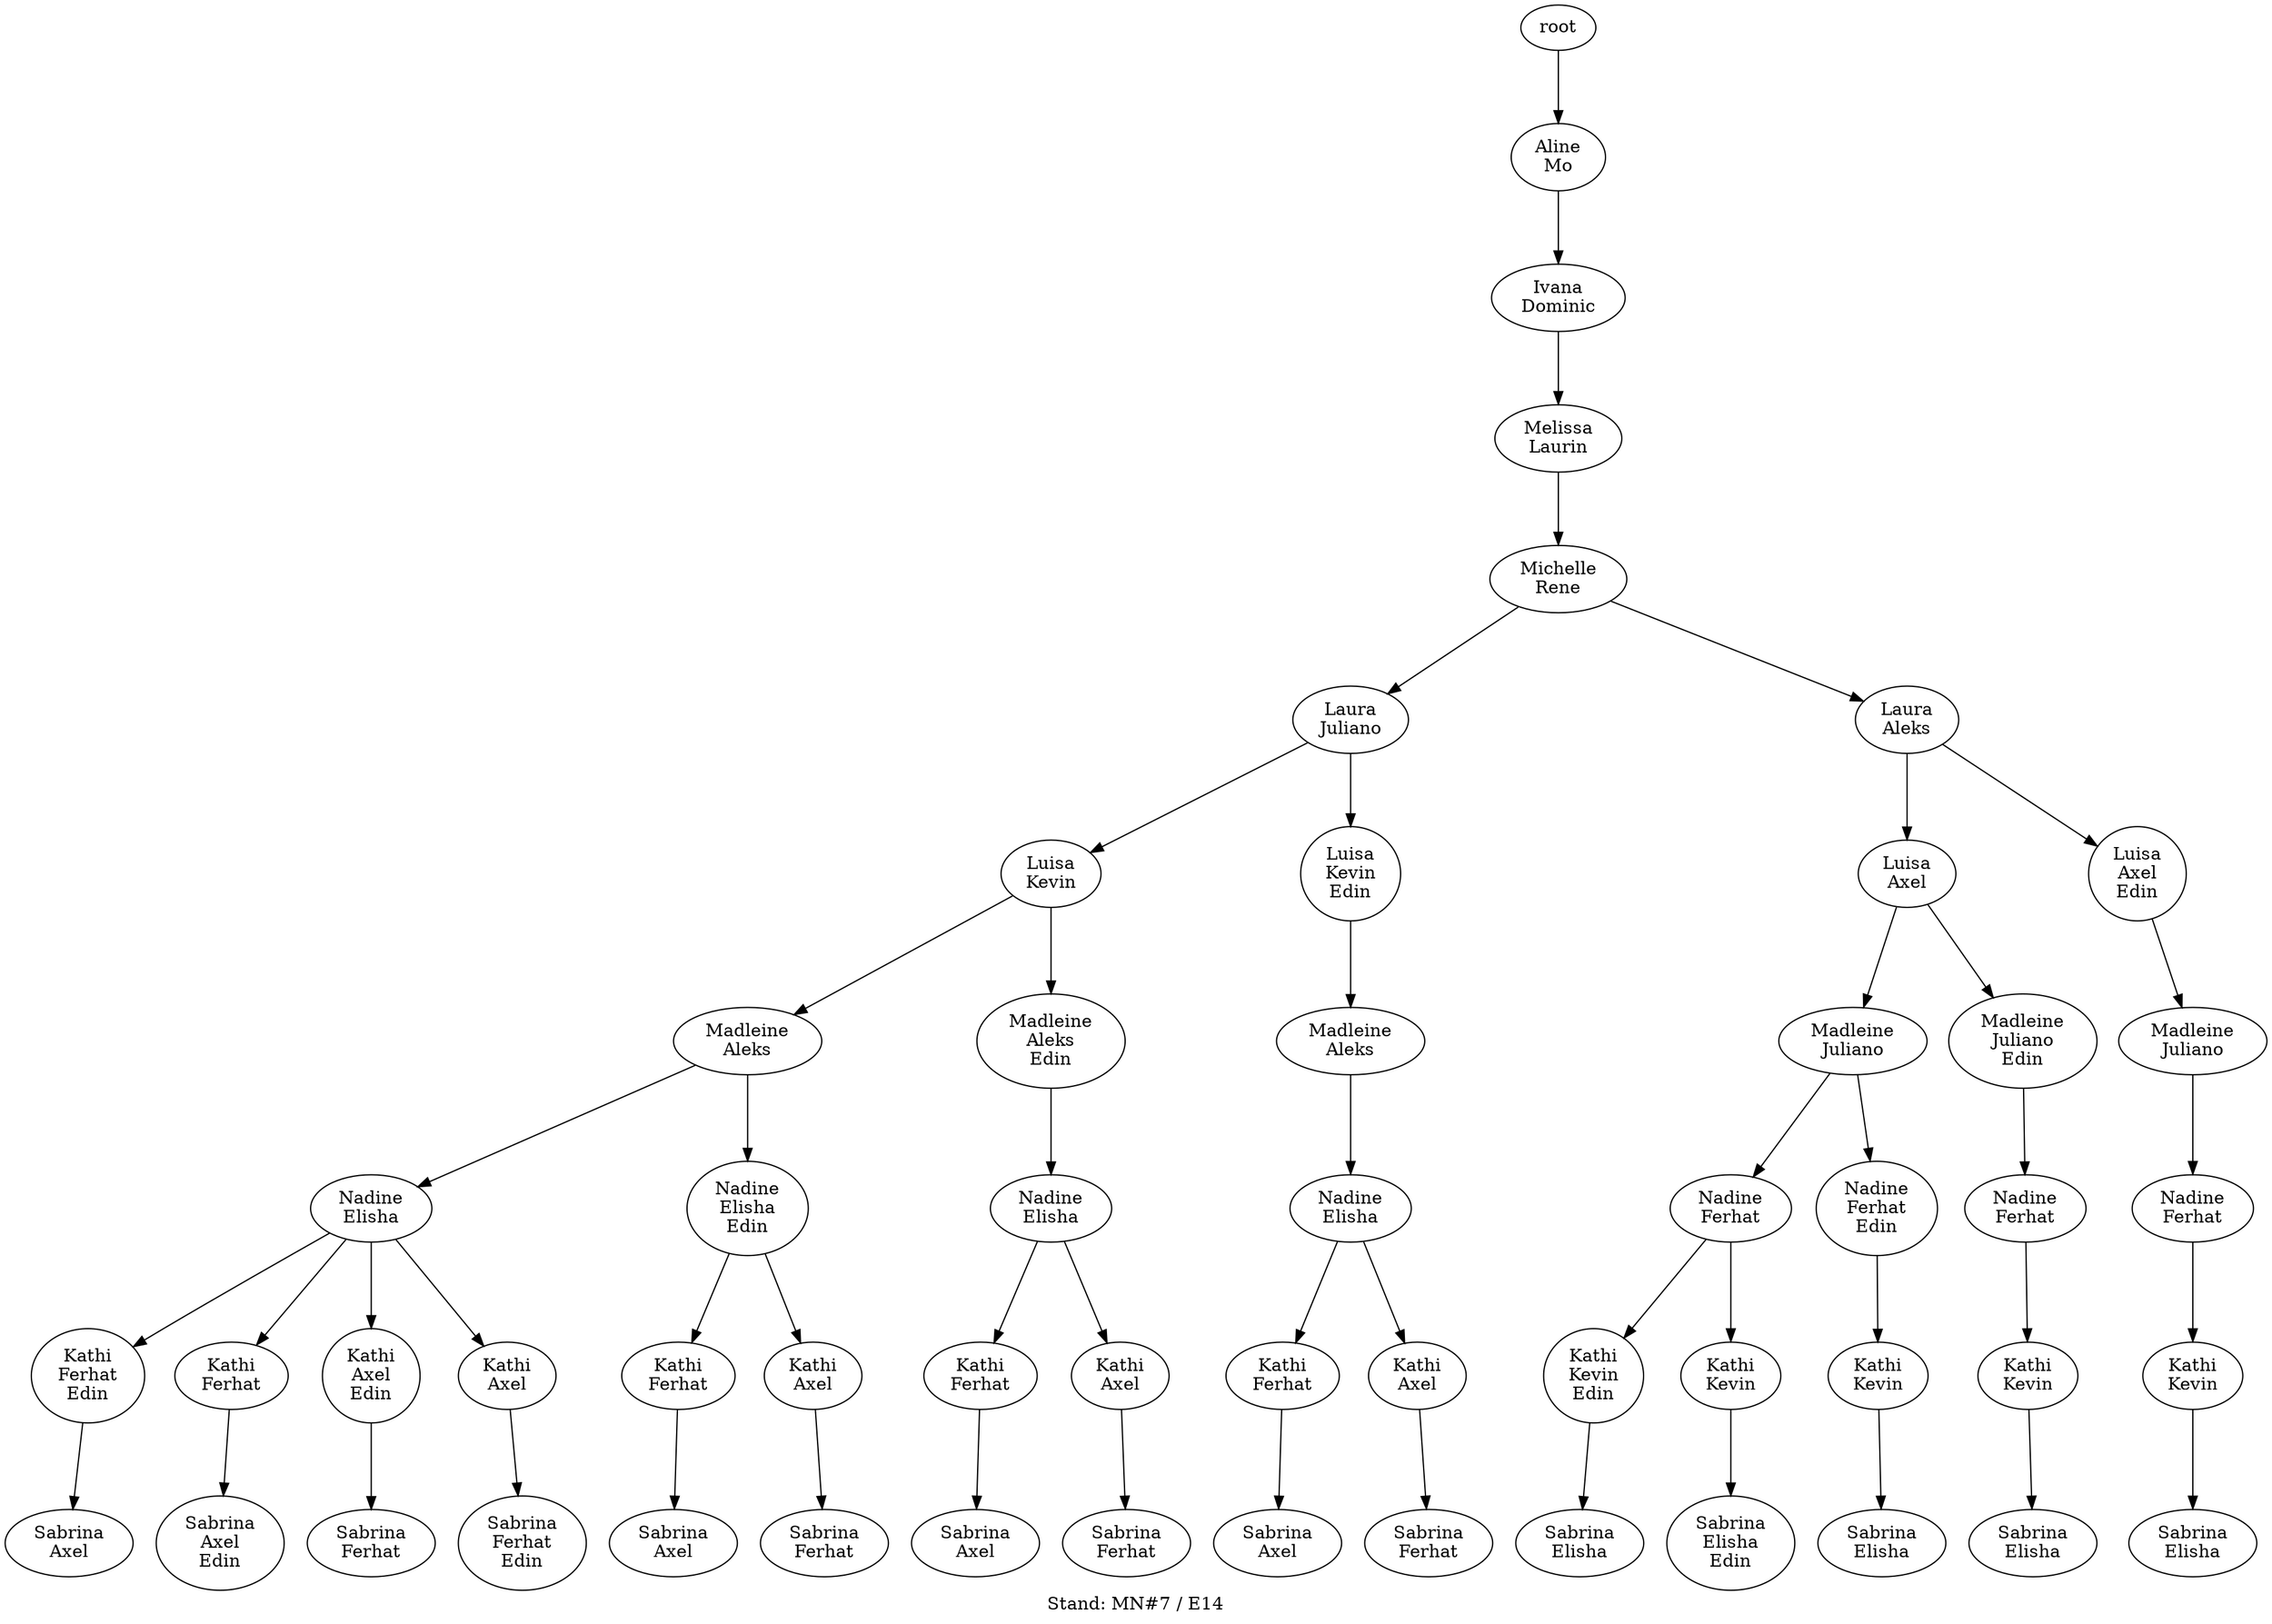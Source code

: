 digraph D { labelloc="b"; label="Stand: MN#7 / E14"; ranksep=0.8;
"root/8"[label="Aline\nMo"]
"root" -> "root/8";
"root/8/2"[label="Ivana\nDominic"]
"root/8" -> "root/8/2";
"root/8/2/7"[label="Melissa\nLaurin"]
"root/8/2" -> "root/8/2/7";
"root/8/2/7/9"[label="Michelle\nRene"]
"root/8/2/7" -> "root/8/2/7/9";
"root/8/2/7/9/5"[label="Laura\nJuliano"]
"root/8/2/7/9" -> "root/8/2/7/9/5";
"root/8/2/7/9/5/6"[label="Luisa\nKevin"]
"root/8/2/7/9/5" -> "root/8/2/7/9/5/6";
"root/8/2/7/9/5/6/0"[label="Madleine\nAleks"]
"root/8/2/7/9/5/6" -> "root/8/2/7/9/5/6/0";
"root/8/2/7/9/5/6/0/3"[label="Nadine\nElisha"]
"root/8/2/7/9/5/6/0" -> "root/8/2/7/9/5/6/0/3";
"root/8/2/7/9/5/6/0/3/4,10"[label="Kathi\nFerhat\nEdin"]
"root/8/2/7/9/5/6/0/3" -> "root/8/2/7/9/5/6/0/3/4,10";
"root/8/2/7/9/5/6/0/3/4,10/1"[label="Sabrina\nAxel"]
"root/8/2/7/9/5/6/0/3/4,10" -> "root/8/2/7/9/5/6/0/3/4,10/1";
"root/8/2/7/9/5/6,10"[label="Luisa\nKevin\nEdin"]
"root/8/2/7/9/5" -> "root/8/2/7/9/5/6,10";
"root/8/2/7/9/5/6,10/0"[label="Madleine\nAleks"]
"root/8/2/7/9/5/6,10" -> "root/8/2/7/9/5/6,10/0";
"root/8/2/7/9/5/6,10/0/3"[label="Nadine\nElisha"]
"root/8/2/7/9/5/6,10/0" -> "root/8/2/7/9/5/6,10/0/3";
"root/8/2/7/9/5/6,10/0/3/4"[label="Kathi\nFerhat"]
"root/8/2/7/9/5/6,10/0/3" -> "root/8/2/7/9/5/6,10/0/3/4";
"root/8/2/7/9/5/6,10/0/3/4/1"[label="Sabrina\nAxel"]
"root/8/2/7/9/5/6,10/0/3/4" -> "root/8/2/7/9/5/6,10/0/3/4/1";
"root/8/2/7/9/5/6/0,10"[label="Madleine\nAleks\nEdin"]
"root/8/2/7/9/5/6" -> "root/8/2/7/9/5/6/0,10";
"root/8/2/7/9/5/6/0,10/3"[label="Nadine\nElisha"]
"root/8/2/7/9/5/6/0,10" -> "root/8/2/7/9/5/6/0,10/3";
"root/8/2/7/9/5/6/0,10/3/4"[label="Kathi\nFerhat"]
"root/8/2/7/9/5/6/0,10/3" -> "root/8/2/7/9/5/6/0,10/3/4";
"root/8/2/7/9/5/6/0,10/3/4/1"[label="Sabrina\nAxel"]
"root/8/2/7/9/5/6/0,10/3/4" -> "root/8/2/7/9/5/6/0,10/3/4/1";
"root/8/2/7/9/5/6/0/3,10"[label="Nadine\nElisha\nEdin"]
"root/8/2/7/9/5/6/0" -> "root/8/2/7/9/5/6/0/3,10";
"root/8/2/7/9/5/6/0/3,10/4"[label="Kathi\nFerhat"]
"root/8/2/7/9/5/6/0/3,10" -> "root/8/2/7/9/5/6/0/3,10/4";
"root/8/2/7/9/5/6/0/3,10/4/1"[label="Sabrina\nAxel"]
"root/8/2/7/9/5/6/0/3,10/4" -> "root/8/2/7/9/5/6/0/3,10/4/1";
"root/8/2/7/9/5/6/0/3/4"[label="Kathi\nFerhat"]
"root/8/2/7/9/5/6/0/3" -> "root/8/2/7/9/5/6/0/3/4";
"root/8/2/7/9/5/6/0/3/4/1,10"[label="Sabrina\nAxel\nEdin"]
"root/8/2/7/9/5/6/0/3/4" -> "root/8/2/7/9/5/6/0/3/4/1,10";
"root/8/2/7/9/0"[label="Laura\nAleks"]
"root/8/2/7/9" -> "root/8/2/7/9/0";
"root/8/2/7/9/0/1"[label="Luisa\nAxel"]
"root/8/2/7/9/0" -> "root/8/2/7/9/0/1";
"root/8/2/7/9/0/1/5"[label="Madleine\nJuliano"]
"root/8/2/7/9/0/1" -> "root/8/2/7/9/0/1/5";
"root/8/2/7/9/0/1/5/4"[label="Nadine\nFerhat"]
"root/8/2/7/9/0/1/5" -> "root/8/2/7/9/0/1/5/4";
"root/8/2/7/9/0/1/5/4/6,10"[label="Kathi\nKevin\nEdin"]
"root/8/2/7/9/0/1/5/4" -> "root/8/2/7/9/0/1/5/4/6,10";
"root/8/2/7/9/0/1/5/4/6,10/3"[label="Sabrina\nElisha"]
"root/8/2/7/9/0/1/5/4/6,10" -> "root/8/2/7/9/0/1/5/4/6,10/3";
"root/8/2/7/9/0/1,10"[label="Luisa\nAxel\nEdin"]
"root/8/2/7/9/0" -> "root/8/2/7/9/0/1,10";
"root/8/2/7/9/0/1,10/5"[label="Madleine\nJuliano"]
"root/8/2/7/9/0/1,10" -> "root/8/2/7/9/0/1,10/5";
"root/8/2/7/9/0/1,10/5/4"[label="Nadine\nFerhat"]
"root/8/2/7/9/0/1,10/5" -> "root/8/2/7/9/0/1,10/5/4";
"root/8/2/7/9/0/1,10/5/4/6"[label="Kathi\nKevin"]
"root/8/2/7/9/0/1,10/5/4" -> "root/8/2/7/9/0/1,10/5/4/6";
"root/8/2/7/9/0/1,10/5/4/6/3"[label="Sabrina\nElisha"]
"root/8/2/7/9/0/1,10/5/4/6" -> "root/8/2/7/9/0/1,10/5/4/6/3";
"root/8/2/7/9/0/1/5,10"[label="Madleine\nJuliano\nEdin"]
"root/8/2/7/9/0/1" -> "root/8/2/7/9/0/1/5,10";
"root/8/2/7/9/0/1/5,10/4"[label="Nadine\nFerhat"]
"root/8/2/7/9/0/1/5,10" -> "root/8/2/7/9/0/1/5,10/4";
"root/8/2/7/9/0/1/5,10/4/6"[label="Kathi\nKevin"]
"root/8/2/7/9/0/1/5,10/4" -> "root/8/2/7/9/0/1/5,10/4/6";
"root/8/2/7/9/0/1/5,10/4/6/3"[label="Sabrina\nElisha"]
"root/8/2/7/9/0/1/5,10/4/6" -> "root/8/2/7/9/0/1/5,10/4/6/3";
"root/8/2/7/9/0/1/5/4,10"[label="Nadine\nFerhat\nEdin"]
"root/8/2/7/9/0/1/5" -> "root/8/2/7/9/0/1/5/4,10";
"root/8/2/7/9/0/1/5/4,10/6"[label="Kathi\nKevin"]
"root/8/2/7/9/0/1/5/4,10" -> "root/8/2/7/9/0/1/5/4,10/6";
"root/8/2/7/9/0/1/5/4,10/6/3"[label="Sabrina\nElisha"]
"root/8/2/7/9/0/1/5/4,10/6" -> "root/8/2/7/9/0/1/5/4,10/6/3";
"root/8/2/7/9/0/1/5/4/6"[label="Kathi\nKevin"]
"root/8/2/7/9/0/1/5/4" -> "root/8/2/7/9/0/1/5/4/6";
"root/8/2/7/9/0/1/5/4/6/3,10"[label="Sabrina\nElisha\nEdin"]
"root/8/2/7/9/0/1/5/4/6" -> "root/8/2/7/9/0/1/5/4/6/3,10";
"root/8/2/7/9/5/6/0/3/1,10"[label="Kathi\nAxel\nEdin"]
"root/8/2/7/9/5/6/0/3" -> "root/8/2/7/9/5/6/0/3/1,10";
"root/8/2/7/9/5/6/0/3/1,10/4"[label="Sabrina\nFerhat"]
"root/8/2/7/9/5/6/0/3/1,10" -> "root/8/2/7/9/5/6/0/3/1,10/4";
"root/8/2/7/9/5/6,10/0/3/1"[label="Kathi\nAxel"]
"root/8/2/7/9/5/6,10/0/3" -> "root/8/2/7/9/5/6,10/0/3/1";
"root/8/2/7/9/5/6,10/0/3/1/4"[label="Sabrina\nFerhat"]
"root/8/2/7/9/5/6,10/0/3/1" -> "root/8/2/7/9/5/6,10/0/3/1/4";
"root/8/2/7/9/5/6/0,10/3/1"[label="Kathi\nAxel"]
"root/8/2/7/9/5/6/0,10/3" -> "root/8/2/7/9/5/6/0,10/3/1";
"root/8/2/7/9/5/6/0,10/3/1/4"[label="Sabrina\nFerhat"]
"root/8/2/7/9/5/6/0,10/3/1" -> "root/8/2/7/9/5/6/0,10/3/1/4";
"root/8/2/7/9/5/6/0/3,10/1"[label="Kathi\nAxel"]
"root/8/2/7/9/5/6/0/3,10" -> "root/8/2/7/9/5/6/0/3,10/1";
"root/8/2/7/9/5/6/0/3,10/1/4"[label="Sabrina\nFerhat"]
"root/8/2/7/9/5/6/0/3,10/1" -> "root/8/2/7/9/5/6/0/3,10/1/4";
"root/8/2/7/9/5/6/0/3/1"[label="Kathi\nAxel"]
"root/8/2/7/9/5/6/0/3" -> "root/8/2/7/9/5/6/0/3/1";
"root/8/2/7/9/5/6/0/3/1/4,10"[label="Sabrina\nFerhat\nEdin"]
"root/8/2/7/9/5/6/0/3/1" -> "root/8/2/7/9/5/6/0/3/1/4,10";
}

